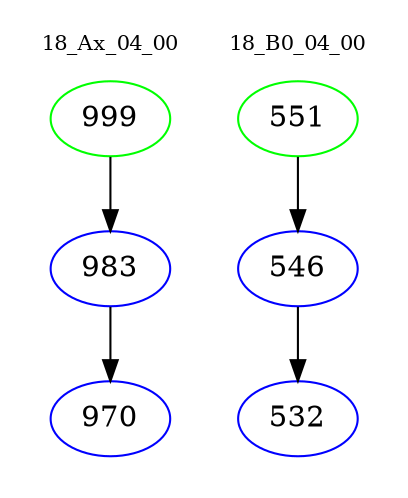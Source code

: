 digraph{
subgraph cluster_0 {
color = white
label = "18_Ax_04_00";
fontsize=10;
T0_999 [label="999", color="green"]
T0_999 -> T0_983 [color="black"]
T0_983 [label="983", color="blue"]
T0_983 -> T0_970 [color="black"]
T0_970 [label="970", color="blue"]
}
subgraph cluster_1 {
color = white
label = "18_B0_04_00";
fontsize=10;
T1_551 [label="551", color="green"]
T1_551 -> T1_546 [color="black"]
T1_546 [label="546", color="blue"]
T1_546 -> T1_532 [color="black"]
T1_532 [label="532", color="blue"]
}
}
